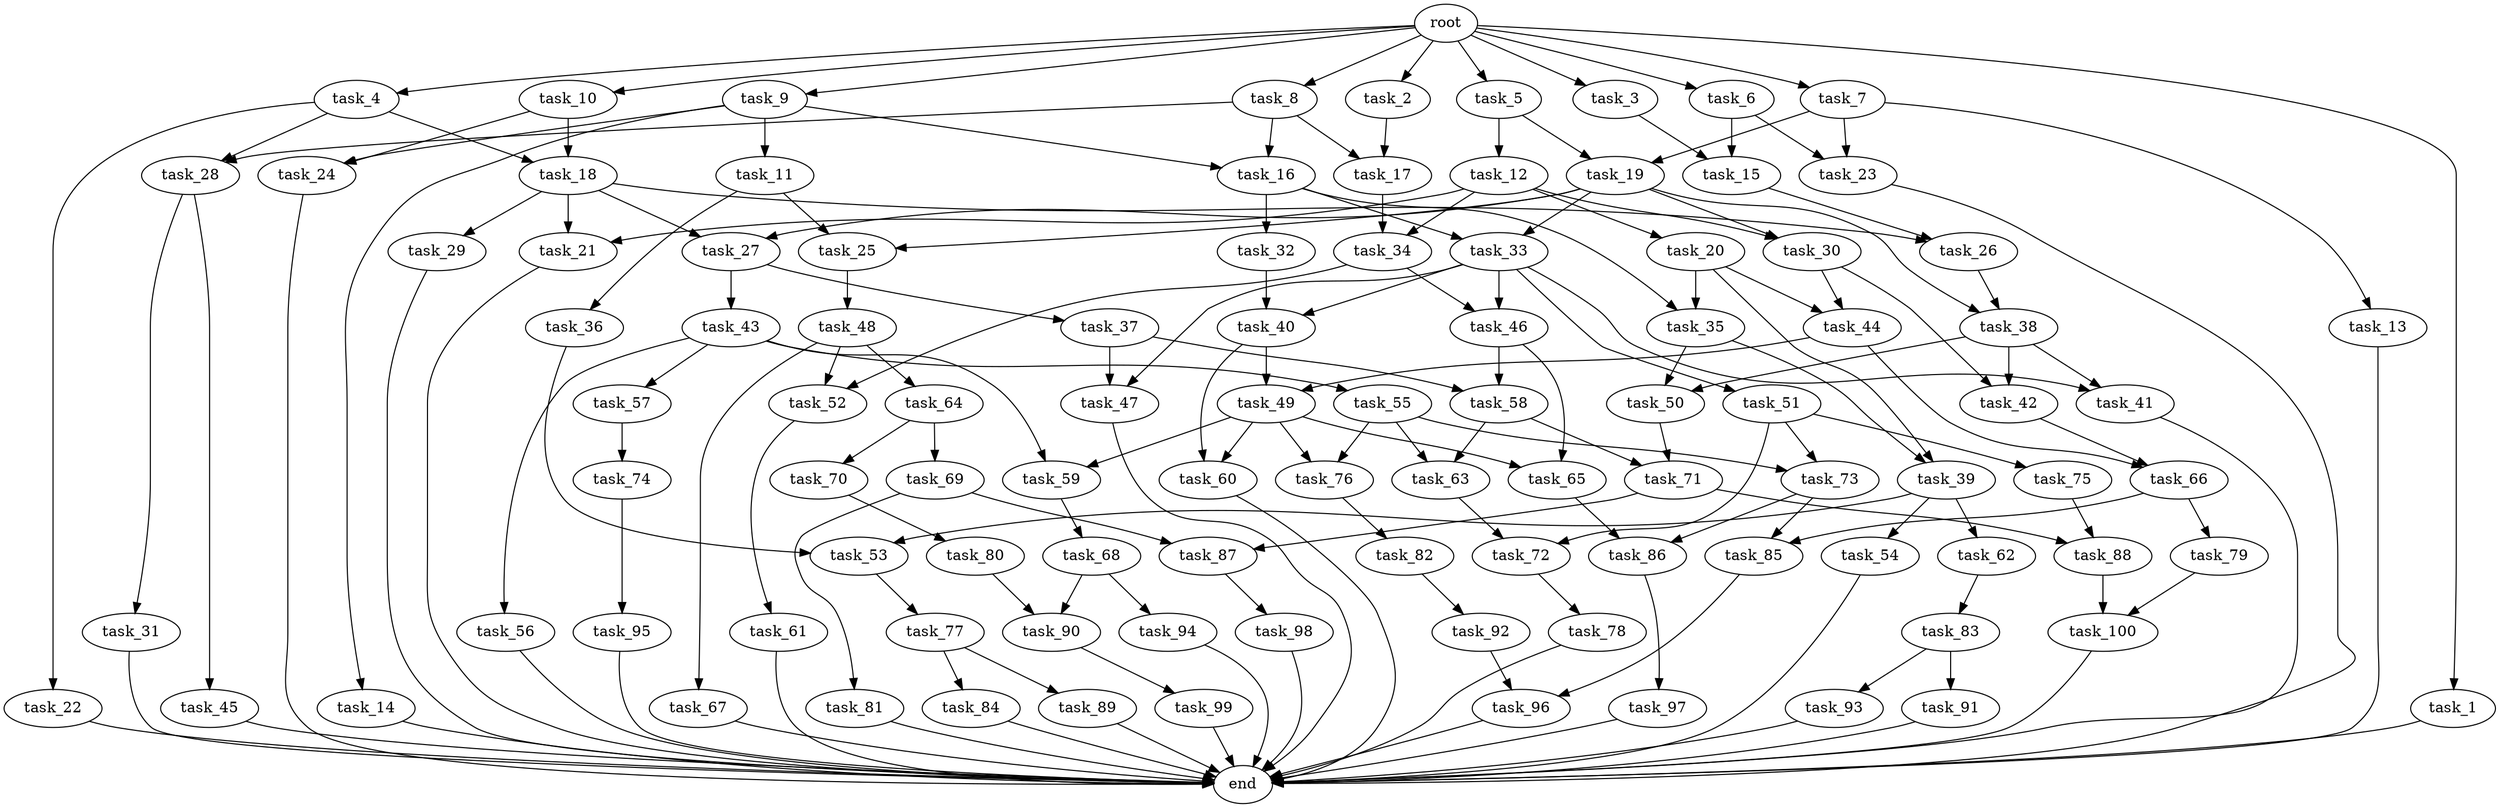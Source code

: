 digraph G {
  task_75 [size="5.541517e+11"];
  task_100 [size="4.418091e+11"];
  task_92 [size="5.684761e+11"];
  task_19 [size="3.512676e+11"];
  task_68 [size="8.109185e+11"];
  task_71 [size="6.436583e+11"];
  task_60 [size="2.467343e+11"];
  task_73 [size="2.380218e+11"];
  task_50 [size="9.233993e+11"];
  task_31 [size="2.661122e+11"];
  task_10 [size="4.792894e+11"];
  task_49 [size="7.365227e+11"];
  task_88 [size="2.698026e+10"];
  task_12 [size="6.640470e+11"];
  task_79 [size="5.685584e+11"];
  task_37 [size="3.844646e+11"];
  task_61 [size="1.437535e+11"];
  task_42 [size="7.367950e+10"];
  task_51 [size="1.149019e+11"];
  root [size="0.000000e+00"];
  task_56 [size="8.567777e+11"];
  task_95 [size="5.969999e+11"];
  task_22 [size="1.061471e+11"];
  task_32 [size="5.428330e+11"];
  task_25 [size="7.827679e+11"];
  task_99 [size="7.608618e+10"];
  task_96 [size="8.044275e+11"];
  task_36 [size="2.836087e+11"];
  task_16 [size="3.072611e+11"];
  task_33 [size="6.670105e+11"];
  task_27 [size="2.169472e+11"];
  task_89 [size="9.902365e+10"];
  end [size="0.000000e+00"];
  task_7 [size="4.781666e+11"];
  task_26 [size="3.174421e+10"];
  task_87 [size="2.438454e+10"];
  task_2 [size="2.403831e+11"];
  task_21 [size="2.887802e+11"];
  task_28 [size="6.541837e+11"];
  task_69 [size="2.012953e+11"];
  task_13 [size="9.360474e+10"];
  task_48 [size="7.629749e+11"];
  task_55 [size="5.477457e+11"];
  task_81 [size="2.058696e+11"];
  task_11 [size="6.114550e+11"];
  task_5 [size="5.891068e+11"];
  task_62 [size="5.599544e+11"];
  task_93 [size="8.782277e+10"];
  task_54 [size="3.200726e+11"];
  task_52 [size="1.211750e+11"];
  task_29 [size="3.811086e+11"];
  task_85 [size="8.253982e+11"];
  task_44 [size="4.582787e+11"];
  task_8 [size="8.985187e+11"];
  task_38 [size="9.783966e+11"];
  task_9 [size="2.245165e+11"];
  task_63 [size="2.316032e+11"];
  task_65 [size="6.664707e+11"];
  task_59 [size="2.632237e+10"];
  task_34 [size="9.799452e+11"];
  task_20 [size="2.858176e+11"];
  task_1 [size="5.536307e+11"];
  task_23 [size="1.197527e+11"];
  task_6 [size="9.159358e+11"];
  task_74 [size="9.894065e+11"];
  task_97 [size="4.272855e+11"];
  task_57 [size="4.772152e+11"];
  task_67 [size="5.845881e+11"];
  task_64 [size="5.188092e+11"];
  task_66 [size="7.859864e+11"];
  task_45 [size="3.145314e+11"];
  task_82 [size="4.022953e+11"];
  task_86 [size="6.009835e+11"];
  task_40 [size="7.549669e+11"];
  task_84 [size="2.646543e+11"];
  task_17 [size="3.187455e+11"];
  task_15 [size="7.728737e+11"];
  task_43 [size="1.923809e+10"];
  task_53 [size="4.925899e+11"];
  task_4 [size="5.918915e+11"];
  task_76 [size="1.915177e+11"];
  task_77 [size="2.644912e+10"];
  task_30 [size="7.026350e+11"];
  task_72 [size="1.341408e+10"];
  task_94 [size="1.858371e+11"];
  task_80 [size="9.391910e+11"];
  task_46 [size="1.658708e+11"];
  task_90 [size="2.121385e+11"];
  task_39 [size="9.572504e+11"];
  task_14 [size="3.513346e+11"];
  task_18 [size="1.950728e+10"];
  task_3 [size="8.036630e+11"];
  task_24 [size="8.593381e+11"];
  task_98 [size="1.406335e+11"];
  task_35 [size="3.089880e+11"];
  task_58 [size="5.579303e+11"];
  task_78 [size="4.593465e+11"];
  task_47 [size="4.761379e+11"];
  task_83 [size="6.989735e+11"];
  task_70 [size="4.870462e+11"];
  task_91 [size="4.204817e+11"];
  task_41 [size="5.578057e+11"];

  task_75 -> task_88 [size="1.349013e+07"];
  task_100 -> end [size="1.000000e-12"];
  task_92 -> task_96 [size="4.022137e+08"];
  task_19 -> task_25 [size="3.913840e+08"];
  task_19 -> task_38 [size="4.891983e+08"];
  task_19 -> task_30 [size="3.513175e+08"];
  task_19 -> task_27 [size="1.084736e+08"];
  task_19 -> task_33 [size="3.335053e+08"];
  task_68 -> task_94 [size="1.858371e+08"];
  task_68 -> task_90 [size="1.060692e+08"];
  task_71 -> task_88 [size="1.349013e+07"];
  task_71 -> task_87 [size="1.219227e+07"];
  task_60 -> end [size="1.000000e-12"];
  task_73 -> task_86 [size="3.004917e+08"];
  task_73 -> task_85 [size="4.126991e+08"];
  task_50 -> task_71 [size="3.218292e+08"];
  task_31 -> end [size="1.000000e-12"];
  task_10 -> task_24 [size="4.296690e+08"];
  task_10 -> task_18 [size="9.753639e+06"];
  task_49 -> task_76 [size="9.575886e+07"];
  task_49 -> task_60 [size="1.233672e+08"];
  task_49 -> task_59 [size="1.316119e+07"];
  task_49 -> task_65 [size="3.332353e+08"];
  task_88 -> task_100 [size="2.209045e+08"];
  task_12 -> task_34 [size="4.899726e+08"];
  task_12 -> task_21 [size="1.443901e+08"];
  task_12 -> task_20 [size="2.858176e+08"];
  task_12 -> task_30 [size="3.513175e+08"];
  task_79 -> task_100 [size="2.209045e+08"];
  task_37 -> task_58 [size="2.789651e+08"];
  task_37 -> task_47 [size="2.380690e+08"];
  task_61 -> end [size="1.000000e-12"];
  task_42 -> task_66 [size="3.929932e+08"];
  task_51 -> task_72 [size="6.707039e+06"];
  task_51 -> task_75 [size="5.541517e+08"];
  task_51 -> task_73 [size="1.190109e+08"];
  root -> task_4 [size="1.000000e-12"];
  root -> task_7 [size="1.000000e-12"];
  root -> task_9 [size="1.000000e-12"];
  root -> task_1 [size="1.000000e-12"];
  root -> task_5 [size="1.000000e-12"];
  root -> task_2 [size="1.000000e-12"];
  root -> task_3 [size="1.000000e-12"];
  root -> task_6 [size="1.000000e-12"];
  root -> task_10 [size="1.000000e-12"];
  root -> task_8 [size="1.000000e-12"];
  task_56 -> end [size="1.000000e-12"];
  task_95 -> end [size="1.000000e-12"];
  task_22 -> end [size="1.000000e-12"];
  task_32 -> task_40 [size="3.774834e+08"];
  task_25 -> task_48 [size="7.629749e+08"];
  task_99 -> end [size="1.000000e-12"];
  task_96 -> end [size="1.000000e-12"];
  task_36 -> task_53 [size="2.462950e+08"];
  task_16 -> task_35 [size="1.544940e+08"];
  task_16 -> task_32 [size="5.428330e+08"];
  task_16 -> task_33 [size="3.335053e+08"];
  task_33 -> task_41 [size="2.789028e+08"];
  task_33 -> task_47 [size="2.380690e+08"];
  task_33 -> task_40 [size="3.774834e+08"];
  task_33 -> task_51 [size="1.149019e+08"];
  task_33 -> task_46 [size="8.293538e+07"];
  task_27 -> task_37 [size="3.844646e+08"];
  task_27 -> task_43 [size="1.923809e+07"];
  task_89 -> end [size="1.000000e-12"];
  task_7 -> task_13 [size="9.360474e+07"];
  task_7 -> task_19 [size="1.756338e+08"];
  task_7 -> task_23 [size="5.987637e+07"];
  task_26 -> task_38 [size="4.891983e+08"];
  task_87 -> task_98 [size="1.406335e+08"];
  task_2 -> task_17 [size="1.593727e+08"];
  task_21 -> end [size="1.000000e-12"];
  task_28 -> task_31 [size="2.661122e+08"];
  task_28 -> task_45 [size="3.145314e+08"];
  task_69 -> task_81 [size="2.058696e+08"];
  task_69 -> task_87 [size="1.219227e+07"];
  task_13 -> end [size="1.000000e-12"];
  task_48 -> task_52 [size="6.058750e+07"];
  task_48 -> task_64 [size="5.188092e+08"];
  task_48 -> task_67 [size="5.845881e+08"];
  task_55 -> task_76 [size="9.575886e+07"];
  task_55 -> task_63 [size="1.158016e+08"];
  task_55 -> task_73 [size="1.190109e+08"];
  task_81 -> end [size="1.000000e-12"];
  task_11 -> task_25 [size="3.913840e+08"];
  task_11 -> task_36 [size="2.836087e+08"];
  task_5 -> task_12 [size="6.640470e+08"];
  task_5 -> task_19 [size="1.756338e+08"];
  task_62 -> task_83 [size="6.989735e+08"];
  task_93 -> end [size="1.000000e-12"];
  task_54 -> end [size="1.000000e-12"];
  task_52 -> task_61 [size="1.437535e+08"];
  task_29 -> end [size="1.000000e-12"];
  task_85 -> task_96 [size="4.022137e+08"];
  task_44 -> task_49 [size="3.682613e+08"];
  task_44 -> task_66 [size="3.929932e+08"];
  task_8 -> task_17 [size="1.593727e+08"];
  task_8 -> task_28 [size="3.270918e+08"];
  task_8 -> task_16 [size="1.536305e+08"];
  task_38 -> task_50 [size="4.616996e+08"];
  task_38 -> task_41 [size="2.789028e+08"];
  task_38 -> task_42 [size="3.683975e+07"];
  task_9 -> task_24 [size="4.296690e+08"];
  task_9 -> task_16 [size="1.536305e+08"];
  task_9 -> task_14 [size="3.513346e+08"];
  task_9 -> task_11 [size="6.114550e+08"];
  task_63 -> task_72 [size="6.707039e+06"];
  task_65 -> task_86 [size="3.004917e+08"];
  task_59 -> task_68 [size="8.109185e+08"];
  task_34 -> task_52 [size="6.058750e+07"];
  task_34 -> task_46 [size="8.293538e+07"];
  task_20 -> task_35 [size="1.544940e+08"];
  task_20 -> task_39 [size="4.786252e+08"];
  task_20 -> task_44 [size="2.291393e+08"];
  task_1 -> end [size="1.000000e-12"];
  task_23 -> end [size="1.000000e-12"];
  task_6 -> task_15 [size="3.864369e+08"];
  task_6 -> task_23 [size="5.987637e+07"];
  task_74 -> task_95 [size="5.969999e+08"];
  task_97 -> end [size="1.000000e-12"];
  task_57 -> task_74 [size="9.894065e+08"];
  task_67 -> end [size="1.000000e-12"];
  task_64 -> task_69 [size="2.012953e+08"];
  task_64 -> task_70 [size="4.870462e+08"];
  task_66 -> task_79 [size="5.685584e+08"];
  task_66 -> task_85 [size="4.126991e+08"];
  task_45 -> end [size="1.000000e-12"];
  task_82 -> task_92 [size="5.684761e+08"];
  task_86 -> task_97 [size="4.272855e+08"];
  task_40 -> task_49 [size="3.682613e+08"];
  task_40 -> task_60 [size="1.233672e+08"];
  task_84 -> end [size="1.000000e-12"];
  task_17 -> task_34 [size="4.899726e+08"];
  task_15 -> task_26 [size="1.587210e+07"];
  task_43 -> task_57 [size="4.772152e+08"];
  task_43 -> task_56 [size="8.567777e+08"];
  task_43 -> task_55 [size="5.477457e+08"];
  task_43 -> task_59 [size="1.316119e+07"];
  task_53 -> task_77 [size="2.644912e+07"];
  task_4 -> task_22 [size="1.061471e+08"];
  task_4 -> task_28 [size="3.270918e+08"];
  task_4 -> task_18 [size="9.753639e+06"];
  task_76 -> task_82 [size="4.022953e+08"];
  task_77 -> task_89 [size="9.902365e+07"];
  task_77 -> task_84 [size="2.646543e+08"];
  task_30 -> task_42 [size="3.683975e+07"];
  task_30 -> task_44 [size="2.291393e+08"];
  task_72 -> task_78 [size="4.593465e+08"];
  task_94 -> end [size="1.000000e-12"];
  task_80 -> task_90 [size="1.060692e+08"];
  task_46 -> task_58 [size="2.789651e+08"];
  task_46 -> task_65 [size="3.332353e+08"];
  task_90 -> task_99 [size="7.608618e+07"];
  task_39 -> task_54 [size="3.200726e+08"];
  task_39 -> task_53 [size="2.462950e+08"];
  task_39 -> task_62 [size="5.599544e+08"];
  task_14 -> end [size="1.000000e-12"];
  task_18 -> task_21 [size="1.443901e+08"];
  task_18 -> task_26 [size="1.587210e+07"];
  task_18 -> task_29 [size="3.811086e+08"];
  task_18 -> task_27 [size="1.084736e+08"];
  task_3 -> task_15 [size="3.864369e+08"];
  task_24 -> end [size="1.000000e-12"];
  task_98 -> end [size="1.000000e-12"];
  task_35 -> task_50 [size="4.616996e+08"];
  task_35 -> task_39 [size="4.786252e+08"];
  task_58 -> task_71 [size="3.218292e+08"];
  task_58 -> task_63 [size="1.158016e+08"];
  task_78 -> end [size="1.000000e-12"];
  task_47 -> end [size="1.000000e-12"];
  task_83 -> task_91 [size="4.204817e+08"];
  task_83 -> task_93 [size="8.782277e+07"];
  task_70 -> task_80 [size="9.391910e+08"];
  task_91 -> end [size="1.000000e-12"];
  task_41 -> end [size="1.000000e-12"];
}
